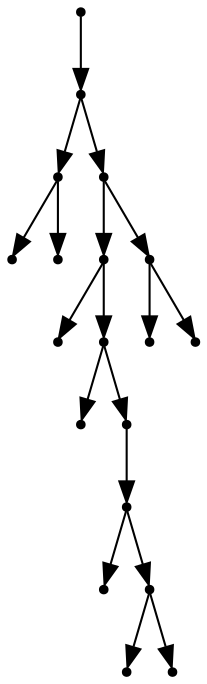 digraph {
  18 [shape=point];
  17 [shape=point];
  2 [shape=point];
  0 [shape=point];
  1 [shape=point];
  16 [shape=point];
  12 [shape=point];
  3 [shape=point];
  11 [shape=point];
  4 [shape=point];
  10 [shape=point];
  9 [shape=point];
  5 [shape=point];
  8 [shape=point];
  6 [shape=point];
  7 [shape=point];
  15 [shape=point];
  13 [shape=point];
  14 [shape=point];
18 -> 17;
17 -> 2;
2 -> 0;
2 -> 1;
17 -> 16;
16 -> 12;
12 -> 3;
12 -> 11;
11 -> 4;
11 -> 10;
10 -> 9;
9 -> 5;
9 -> 8;
8 -> 6;
8 -> 7;
16 -> 15;
15 -> 13;
15 -> 14;
}
